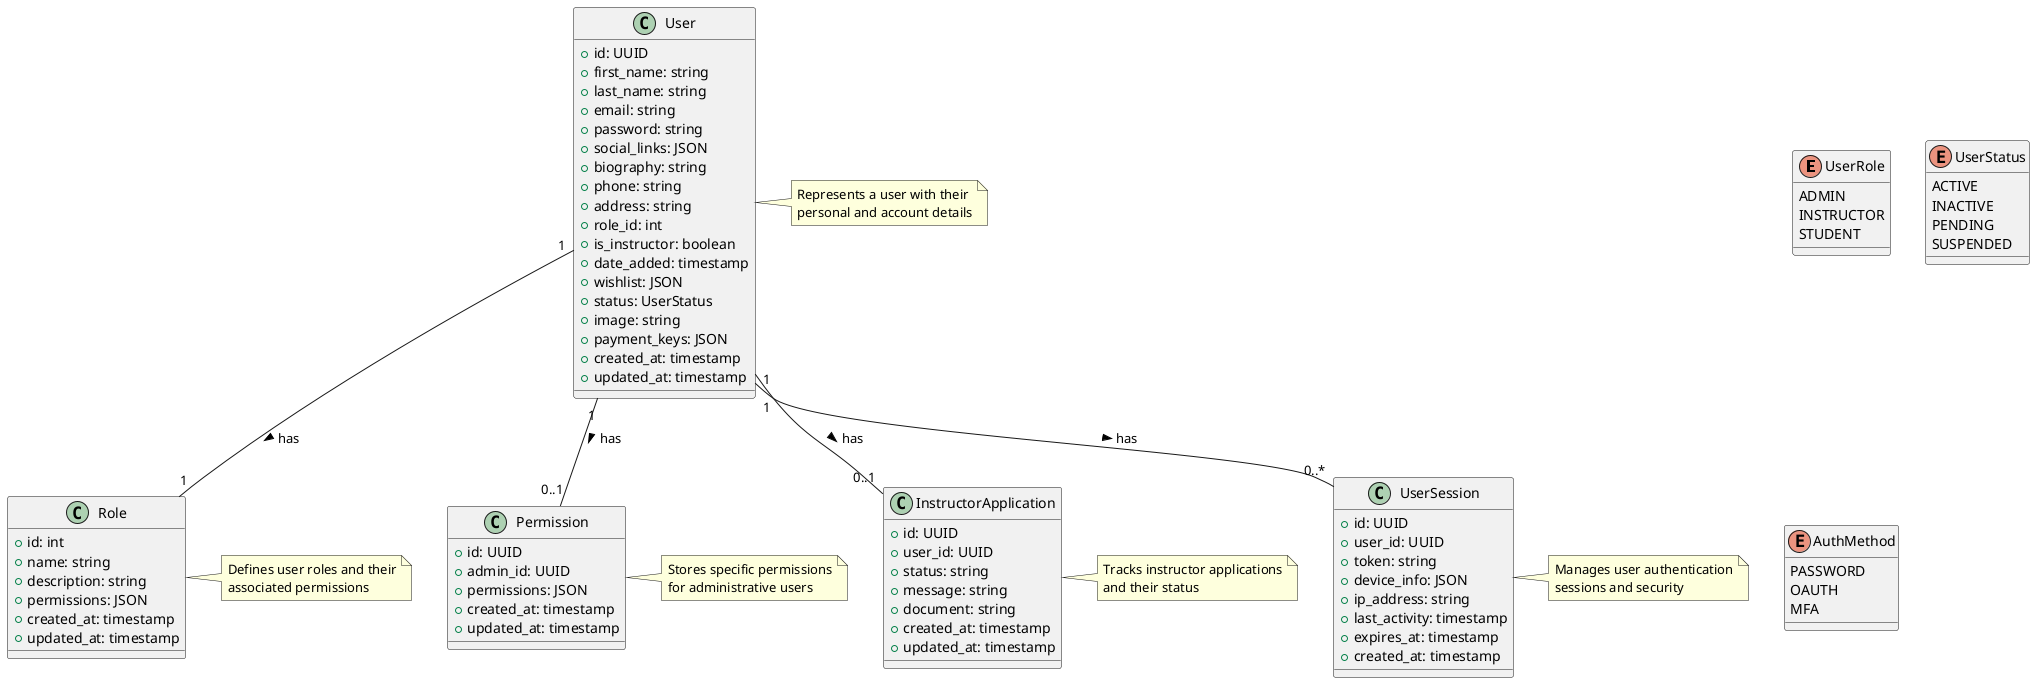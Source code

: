 @startuml User Management System

' Enums
enum UserRole {
    ADMIN
    INSTRUCTOR
    STUDENT
}

enum UserStatus {
    ACTIVE
    INACTIVE
    PENDING
    SUSPENDED
}

enum AuthMethod {
    PASSWORD
    OAUTH
    MFA
}

' Classes
class User {
    +id: UUID
    +first_name: string
    +last_name: string
    +email: string
    +password: string
    +social_links: JSON
    +biography: string
    +phone: string
    +address: string
    +role_id: int
    +is_instructor: boolean
    +date_added: timestamp
    +wishlist: JSON
    +status: UserStatus
    +image: string
    +payment_keys: JSON
    +created_at: timestamp
    +updated_at: timestamp
}

class Role {
    +id: int
    +name: string
    +description: string
    +permissions: JSON
    +created_at: timestamp
    +updated_at: timestamp
}

class Permission {
    +id: UUID
    +admin_id: UUID
    +permissions: JSON
    +created_at: timestamp
    +updated_at: timestamp
}

class InstructorApplication {
    +id: UUID
    +user_id: UUID
    +status: string
    +message: string
    +document: string
    +created_at: timestamp
    +updated_at: timestamp
}

class UserSession {
    +id: UUID
    +user_id: UUID
    +token: string
    +device_info: JSON
    +ip_address: string
    +last_activity: timestamp
    +expires_at: timestamp
    +created_at: timestamp
}

' Relationships
User "1" -- "1" Role : has >
User "1" -- "0..1" Permission : has >
User "1" -- "0..1" InstructorApplication : has >
User "1" -- "0..*" UserSession : has >

' Notes
note right of User
    Represents a user with their
    personal and account details
end note

note right of Role
    Defines user roles and their
    associated permissions
end note

note right of Permission
    Stores specific permissions
    for administrative users
end note

note right of InstructorApplication
    Tracks instructor applications
    and their status
end note

note right of UserSession
    Manages user authentication
    sessions and security
end note

@enduml 